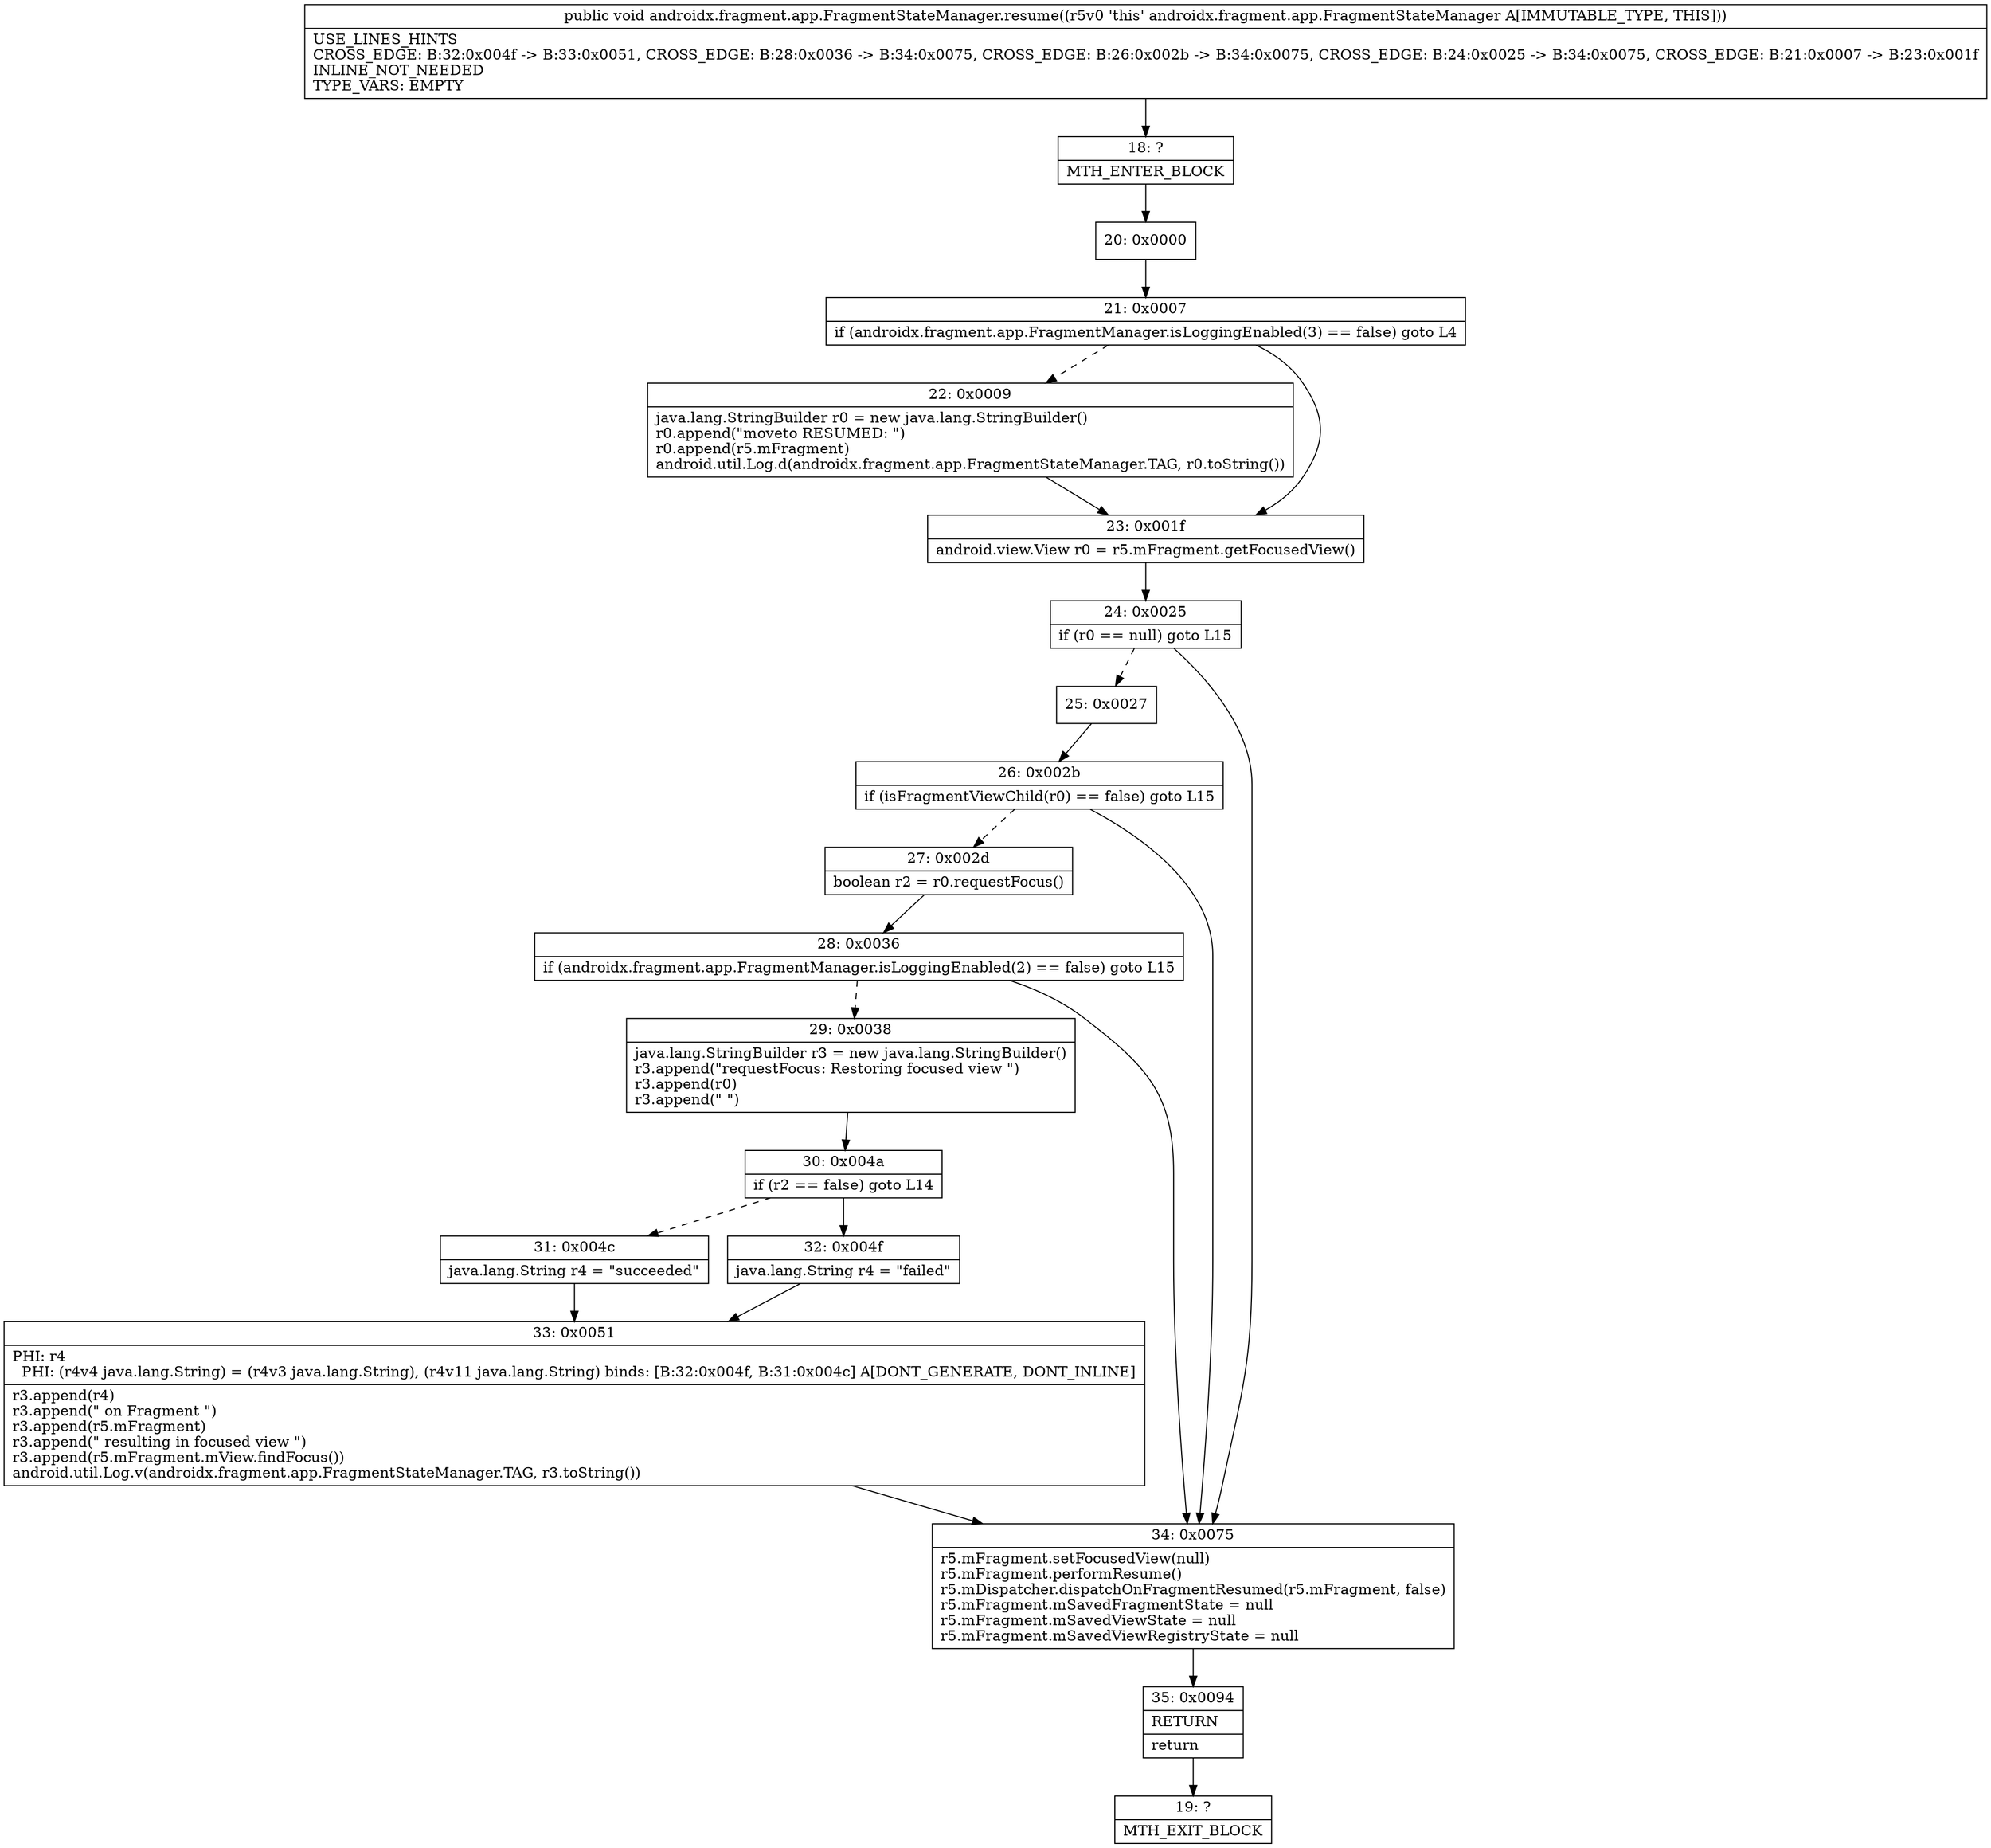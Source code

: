 digraph "CFG forandroidx.fragment.app.FragmentStateManager.resume()V" {
Node_18 [shape=record,label="{18\:\ ?|MTH_ENTER_BLOCK\l}"];
Node_20 [shape=record,label="{20\:\ 0x0000}"];
Node_21 [shape=record,label="{21\:\ 0x0007|if (androidx.fragment.app.FragmentManager.isLoggingEnabled(3) == false) goto L4\l}"];
Node_22 [shape=record,label="{22\:\ 0x0009|java.lang.StringBuilder r0 = new java.lang.StringBuilder()\lr0.append(\"moveto RESUMED: \")\lr0.append(r5.mFragment)\landroid.util.Log.d(androidx.fragment.app.FragmentStateManager.TAG, r0.toString())\l}"];
Node_23 [shape=record,label="{23\:\ 0x001f|android.view.View r0 = r5.mFragment.getFocusedView()\l}"];
Node_24 [shape=record,label="{24\:\ 0x0025|if (r0 == null) goto L15\l}"];
Node_25 [shape=record,label="{25\:\ 0x0027}"];
Node_26 [shape=record,label="{26\:\ 0x002b|if (isFragmentViewChild(r0) == false) goto L15\l}"];
Node_27 [shape=record,label="{27\:\ 0x002d|boolean r2 = r0.requestFocus()\l}"];
Node_28 [shape=record,label="{28\:\ 0x0036|if (androidx.fragment.app.FragmentManager.isLoggingEnabled(2) == false) goto L15\l}"];
Node_29 [shape=record,label="{29\:\ 0x0038|java.lang.StringBuilder r3 = new java.lang.StringBuilder()\lr3.append(\"requestFocus: Restoring focused view \")\lr3.append(r0)\lr3.append(\" \")\l}"];
Node_30 [shape=record,label="{30\:\ 0x004a|if (r2 == false) goto L14\l}"];
Node_31 [shape=record,label="{31\:\ 0x004c|java.lang.String r4 = \"succeeded\"\l}"];
Node_33 [shape=record,label="{33\:\ 0x0051|PHI: r4 \l  PHI: (r4v4 java.lang.String) = (r4v3 java.lang.String), (r4v11 java.lang.String) binds: [B:32:0x004f, B:31:0x004c] A[DONT_GENERATE, DONT_INLINE]\l|r3.append(r4)\lr3.append(\" on Fragment \")\lr3.append(r5.mFragment)\lr3.append(\" resulting in focused view \")\lr3.append(r5.mFragment.mView.findFocus())\landroid.util.Log.v(androidx.fragment.app.FragmentStateManager.TAG, r3.toString())\l}"];
Node_32 [shape=record,label="{32\:\ 0x004f|java.lang.String r4 = \"failed\"\l}"];
Node_34 [shape=record,label="{34\:\ 0x0075|r5.mFragment.setFocusedView(null)\lr5.mFragment.performResume()\lr5.mDispatcher.dispatchOnFragmentResumed(r5.mFragment, false)\lr5.mFragment.mSavedFragmentState = null\lr5.mFragment.mSavedViewState = null\lr5.mFragment.mSavedViewRegistryState = null\l}"];
Node_35 [shape=record,label="{35\:\ 0x0094|RETURN\l|return\l}"];
Node_19 [shape=record,label="{19\:\ ?|MTH_EXIT_BLOCK\l}"];
MethodNode[shape=record,label="{public void androidx.fragment.app.FragmentStateManager.resume((r5v0 'this' androidx.fragment.app.FragmentStateManager A[IMMUTABLE_TYPE, THIS]))  | USE_LINES_HINTS\lCROSS_EDGE: B:32:0x004f \-\> B:33:0x0051, CROSS_EDGE: B:28:0x0036 \-\> B:34:0x0075, CROSS_EDGE: B:26:0x002b \-\> B:34:0x0075, CROSS_EDGE: B:24:0x0025 \-\> B:34:0x0075, CROSS_EDGE: B:21:0x0007 \-\> B:23:0x001f\lINLINE_NOT_NEEDED\lTYPE_VARS: EMPTY\l}"];
MethodNode -> Node_18;Node_18 -> Node_20;
Node_20 -> Node_21;
Node_21 -> Node_22[style=dashed];
Node_21 -> Node_23;
Node_22 -> Node_23;
Node_23 -> Node_24;
Node_24 -> Node_25[style=dashed];
Node_24 -> Node_34;
Node_25 -> Node_26;
Node_26 -> Node_27[style=dashed];
Node_26 -> Node_34;
Node_27 -> Node_28;
Node_28 -> Node_29[style=dashed];
Node_28 -> Node_34;
Node_29 -> Node_30;
Node_30 -> Node_31[style=dashed];
Node_30 -> Node_32;
Node_31 -> Node_33;
Node_33 -> Node_34;
Node_32 -> Node_33;
Node_34 -> Node_35;
Node_35 -> Node_19;
}

